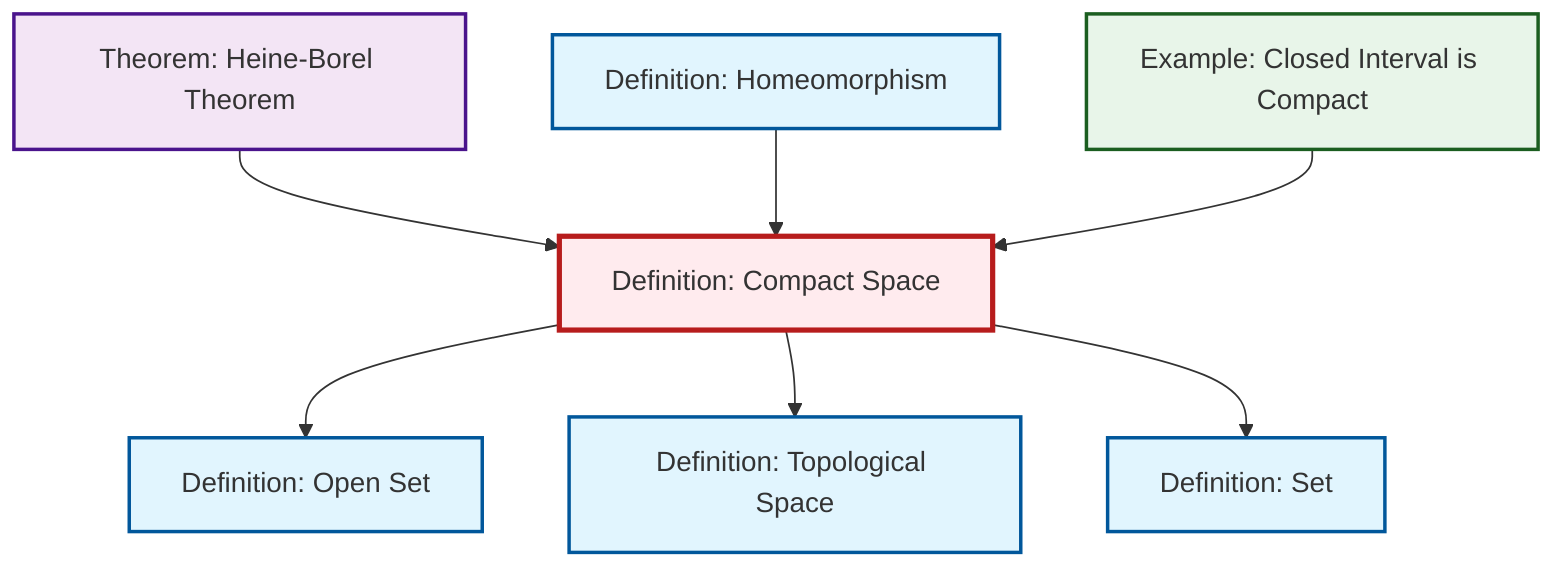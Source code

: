 graph TD
    classDef definition fill:#e1f5fe,stroke:#01579b,stroke-width:2px
    classDef theorem fill:#f3e5f5,stroke:#4a148c,stroke-width:2px
    classDef axiom fill:#fff3e0,stroke:#e65100,stroke-width:2px
    classDef example fill:#e8f5e9,stroke:#1b5e20,stroke-width:2px
    classDef current fill:#ffebee,stroke:#b71c1c,stroke-width:3px
    def-homeomorphism["Definition: Homeomorphism"]:::definition
    ex-closed-interval-compact["Example: Closed Interval is Compact"]:::example
    def-set["Definition: Set"]:::definition
    thm-heine-borel["Theorem: Heine-Borel Theorem"]:::theorem
    def-compact["Definition: Compact Space"]:::definition
    def-topological-space["Definition: Topological Space"]:::definition
    def-open-set["Definition: Open Set"]:::definition
    def-compact --> def-open-set
    def-compact --> def-topological-space
    thm-heine-borel --> def-compact
    def-homeomorphism --> def-compact
    def-compact --> def-set
    ex-closed-interval-compact --> def-compact
    class def-compact current